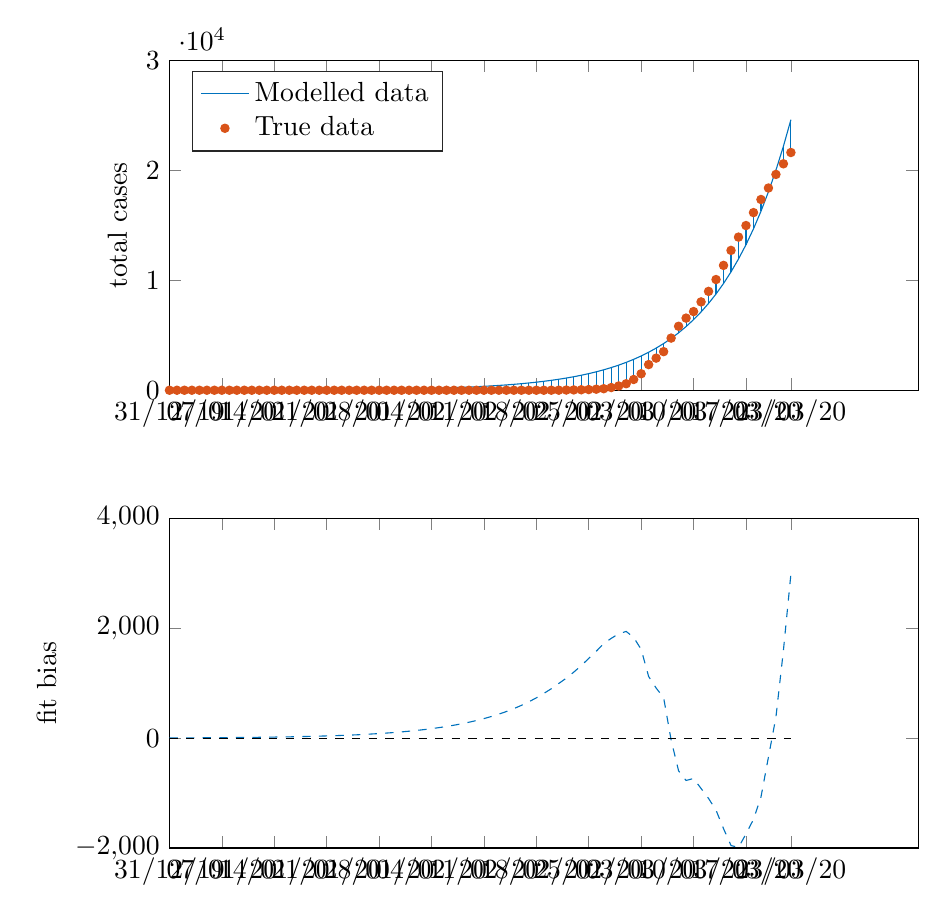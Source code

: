 % This file was created by matlab2tikz.
% Minimal pgfplots version: 1.3
%
\definecolor{mycolor1}{rgb}{0.0,0.447,0.741}%
\definecolor{mycolor2}{rgb}{0.85,0.325,0.098}%
%
\begin{tikzpicture}

\begin{axis}[%
width=9.509cm,
height=4.186cm,
at={(0cm,0cm)},
scale only axis,
xmin=0,
xmax=100,
xtick={0,7,14,21,28,35,42,49,56,63,70,77,83},
xticklabels={{31/12/19},{07/01/20},{14/01/20},{21/01/20},{28/01/20},{04/02/20},{11/02/20},{18/02/20},{25/02/20},{03/03/20},{10/03/20},{17/03/20},{23/03/20}},
ymin=-2000,
ymax=4000,
ylabel={fit bias},
legend style={legend cell align=left,align=left,draw=white!15!black}
]
\addplot [color=mycolor1,dashed,forget plot]
  table[row sep=crcr]{%
0	5\\
1	5\\
2	6\\
3	6\\
4	7\\
5	8\\
6	9\\
7	10\\
8	11\\
9	12\\
10	13\\
11	14\\
12	16\\
13	18\\
14	20\\
15	22\\
16	24\\
17	27\\
18	30\\
19	33\\
20	37\\
21	41\\
22	45\\
23	50\\
24	55\\
25	61\\
26	68\\
27	76\\
28	84\\
29	93\\
30	103\\
31	114\\
32	127\\
33	140\\
34	156\\
35	173\\
36	192\\
37	212\\
38	236\\
39	261\\
40	290\\
41	321\\
42	356\\
43	395\\
44	438\\
45	485\\
46	538\\
47	597\\
48	662\\
49	734\\
50	814\\
51	900\\
52	996\\
53	1092\\
54	1202\\
55	1321\\
56	1452\\
57	1582\\
58	1721\\
59	1817\\
60	1899\\
61	1943\\
62	1834\\
63	1617\\
64	1122\\
65	912\\
66	738\\
67	-33\\
68	-596\\
69	-770\\
70	-734\\
71	-915\\
72	-1097\\
73	-1312\\
74	-1647\\
75	-1954\\
76	-1990\\
77	-1743\\
78	-1479\\
79	-1072\\
80	-344\\
81	385\\
82	1599\\
83	2989\\
};
\addplot [color=black,dashed,forget plot]
  table[row sep=crcr]{%
0	0\\
83	0\\
};
\end{axis}

\begin{axis}[%
width=9.509cm,
height=4.186cm,
at={(0cm,5.814cm)},
scale only axis,
xmin=0,
xmax=100,
xtick={0,7,14,21,28,35,42,49,56,63,70,77,83},
xticklabels={{31/12/19},{07/01/20},{14/01/20},{21/01/20},{28/01/20},{04/02/20},{11/02/20},{18/02/20},{25/02/20},{03/03/20},{10/03/20},{17/03/20},{23/03/20}},
ymin=0,
ymax=30000,
ylabel={total cases},
legend style={at={(0.03,0.97)},anchor=north west,legend cell align=left,align=left,draw=white!15!black}
]
\addplot [color=mycolor1,solid]
  table[row sep=crcr]{%
0	5\\
1	5\\
2	6\\
3	6\\
4	7\\
5	8\\
6	9\\
7	10\\
8	11\\
9	12\\
10	13\\
11	14\\
12	16\\
13	18\\
14	20\\
15	22\\
16	24\\
17	27\\
18	30\\
19	33\\
20	37\\
21	41\\
22	45\\
23	50\\
24	55\\
25	61\\
26	68\\
27	76\\
28	84\\
29	93\\
30	103\\
31	114\\
32	127\\
33	140\\
34	156\\
35	173\\
36	192\\
37	212\\
38	236\\
39	261\\
40	290\\
41	321\\
42	356\\
43	395\\
44	438\\
45	485\\
46	538\\
47	597\\
48	662\\
49	734\\
50	814\\
51	902\\
52	1001\\
53	1110\\
54	1230\\
55	1364\\
56	1513\\
57	1677\\
58	1860\\
59	2062\\
60	2287\\
61	2536\\
62	2812\\
63	3118\\
64	3458\\
65	3834\\
66	4251\\
67	4714\\
68	5227\\
69	5796\\
70	6427\\
71	7127\\
72	7903\\
73	8763\\
74	9717\\
75	10775\\
76	11948\\
77	13248\\
78	14690\\
79	16289\\
80	18063\\
81	20029\\
82	22209\\
83	24627\\
};
\addlegendentry{Modelled data};

\addplot[only marks,mark=*,mark options={},mark size=1.5pt,color=mycolor2] plot table[row sep=crcr,]{%
0	0\\
1	0\\
2	0\\
3	0\\
4	0\\
5	0\\
6	0\\
7	0\\
8	0\\
9	0\\
10	0\\
11	0\\
12	0\\
13	0\\
14	0\\
15	0\\
16	0\\
17	0\\
18	0\\
19	0\\
20	0\\
21	0\\
22	0\\
23	0\\
24	0\\
25	0\\
26	0\\
27	0\\
28	0\\
29	0\\
30	0\\
31	0\\
32	0\\
33	0\\
34	0\\
35	0\\
36	0\\
37	0\\
38	0\\
39	0\\
40	0\\
41	0\\
42	0\\
43	0\\
44	0\\
45	0\\
46	0\\
47	0\\
48	0\\
49	0\\
50	0\\
51	2\\
52	5\\
53	18\\
54	28\\
55	43\\
56	61\\
57	95\\
58	139\\
59	245\\
60	388\\
61	593\\
62	978\\
63	1501\\
64	2336\\
65	2922\\
66	3513\\
67	4747\\
68	5823\\
69	6566\\
70	7161\\
71	8042\\
72	9000\\
73	10075\\
74	11364\\
75	12729\\
76	13938\\
77	14991\\
78	16169\\
79	17361\\
80	18407\\
81	19644\\
82	20610\\
83	21638\\
};
\addlegendentry{True data};

\addplot [color=mycolor1,solid,forget plot]
  table[row sep=crcr]{%
0	0\\
0	5\\
};
\addplot [color=mycolor1,solid,forget plot]
  table[row sep=crcr]{%
1	0\\
1	5\\
};
\addplot [color=mycolor1,solid,forget plot]
  table[row sep=crcr]{%
2	0\\
2	6\\
};
\addplot [color=mycolor1,solid,forget plot]
  table[row sep=crcr]{%
3	0\\
3	6\\
};
\addplot [color=mycolor1,solid,forget plot]
  table[row sep=crcr]{%
4	0\\
4	7\\
};
\addplot [color=mycolor1,solid,forget plot]
  table[row sep=crcr]{%
5	0\\
5	8\\
};
\addplot [color=mycolor1,solid,forget plot]
  table[row sep=crcr]{%
6	0\\
6	9\\
};
\addplot [color=mycolor1,solid,forget plot]
  table[row sep=crcr]{%
7	0\\
7	10\\
};
\addplot [color=mycolor1,solid,forget plot]
  table[row sep=crcr]{%
8	0\\
8	11\\
};
\addplot [color=mycolor1,solid,forget plot]
  table[row sep=crcr]{%
9	0\\
9	12\\
};
\addplot [color=mycolor1,solid,forget plot]
  table[row sep=crcr]{%
10	0\\
10	13\\
};
\addplot [color=mycolor1,solid,forget plot]
  table[row sep=crcr]{%
11	0\\
11	14\\
};
\addplot [color=mycolor1,solid,forget plot]
  table[row sep=crcr]{%
12	0\\
12	16\\
};
\addplot [color=mycolor1,solid,forget plot]
  table[row sep=crcr]{%
13	0\\
13	18\\
};
\addplot [color=mycolor1,solid,forget plot]
  table[row sep=crcr]{%
14	0\\
14	20\\
};
\addplot [color=mycolor1,solid,forget plot]
  table[row sep=crcr]{%
15	0\\
15	22\\
};
\addplot [color=mycolor1,solid,forget plot]
  table[row sep=crcr]{%
16	0\\
16	24\\
};
\addplot [color=mycolor1,solid,forget plot]
  table[row sep=crcr]{%
17	0\\
17	27\\
};
\addplot [color=mycolor1,solid,forget plot]
  table[row sep=crcr]{%
18	0\\
18	30\\
};
\addplot [color=mycolor1,solid,forget plot]
  table[row sep=crcr]{%
19	0\\
19	33\\
};
\addplot [color=mycolor1,solid,forget plot]
  table[row sep=crcr]{%
20	0\\
20	37\\
};
\addplot [color=mycolor1,solid,forget plot]
  table[row sep=crcr]{%
21	0\\
21	41\\
};
\addplot [color=mycolor1,solid,forget plot]
  table[row sep=crcr]{%
22	0\\
22	45\\
};
\addplot [color=mycolor1,solid,forget plot]
  table[row sep=crcr]{%
23	0\\
23	50\\
};
\addplot [color=mycolor1,solid,forget plot]
  table[row sep=crcr]{%
24	0\\
24	55\\
};
\addplot [color=mycolor1,solid,forget plot]
  table[row sep=crcr]{%
25	0\\
25	61\\
};
\addplot [color=mycolor1,solid,forget plot]
  table[row sep=crcr]{%
26	0\\
26	68\\
};
\addplot [color=mycolor1,solid,forget plot]
  table[row sep=crcr]{%
27	0\\
27	76\\
};
\addplot [color=mycolor1,solid,forget plot]
  table[row sep=crcr]{%
28	0\\
28	84\\
};
\addplot [color=mycolor1,solid,forget plot]
  table[row sep=crcr]{%
29	0\\
29	93\\
};
\addplot [color=mycolor1,solid,forget plot]
  table[row sep=crcr]{%
30	0\\
30	103\\
};
\addplot [color=mycolor1,solid,forget plot]
  table[row sep=crcr]{%
31	0\\
31	114\\
};
\addplot [color=mycolor1,solid,forget plot]
  table[row sep=crcr]{%
32	0\\
32	127\\
};
\addplot [color=mycolor1,solid,forget plot]
  table[row sep=crcr]{%
33	0\\
33	140\\
};
\addplot [color=mycolor1,solid,forget plot]
  table[row sep=crcr]{%
34	0\\
34	156\\
};
\addplot [color=mycolor1,solid,forget plot]
  table[row sep=crcr]{%
35	0\\
35	173\\
};
\addplot [color=mycolor1,solid,forget plot]
  table[row sep=crcr]{%
36	0\\
36	192\\
};
\addplot [color=mycolor1,solid,forget plot]
  table[row sep=crcr]{%
37	0\\
37	212\\
};
\addplot [color=mycolor1,solid,forget plot]
  table[row sep=crcr]{%
38	0\\
38	236\\
};
\addplot [color=mycolor1,solid,forget plot]
  table[row sep=crcr]{%
39	0\\
39	261\\
};
\addplot [color=mycolor1,solid,forget plot]
  table[row sep=crcr]{%
40	0\\
40	290\\
};
\addplot [color=mycolor1,solid,forget plot]
  table[row sep=crcr]{%
41	0\\
41	321\\
};
\addplot [color=mycolor1,solid,forget plot]
  table[row sep=crcr]{%
42	0\\
42	356\\
};
\addplot [color=mycolor1,solid,forget plot]
  table[row sep=crcr]{%
43	0\\
43	395\\
};
\addplot [color=mycolor1,solid,forget plot]
  table[row sep=crcr]{%
44	0\\
44	438\\
};
\addplot [color=mycolor1,solid,forget plot]
  table[row sep=crcr]{%
45	0\\
45	485\\
};
\addplot [color=mycolor1,solid,forget plot]
  table[row sep=crcr]{%
46	0\\
46	538\\
};
\addplot [color=mycolor1,solid,forget plot]
  table[row sep=crcr]{%
47	0\\
47	597\\
};
\addplot [color=mycolor1,solid,forget plot]
  table[row sep=crcr]{%
48	0\\
48	662\\
};
\addplot [color=mycolor1,solid,forget plot]
  table[row sep=crcr]{%
49	0\\
49	734\\
};
\addplot [color=mycolor1,solid,forget plot]
  table[row sep=crcr]{%
50	0\\
50	814\\
};
\addplot [color=mycolor1,solid,forget plot]
  table[row sep=crcr]{%
51	2\\
51	902\\
};
\addplot [color=mycolor1,solid,forget plot]
  table[row sep=crcr]{%
52	5\\
52	1001\\
};
\addplot [color=mycolor1,solid,forget plot]
  table[row sep=crcr]{%
53	18\\
53	1110\\
};
\addplot [color=mycolor1,solid,forget plot]
  table[row sep=crcr]{%
54	28\\
54	1230\\
};
\addplot [color=mycolor1,solid,forget plot]
  table[row sep=crcr]{%
55	43\\
55	1364\\
};
\addplot [color=mycolor1,solid,forget plot]
  table[row sep=crcr]{%
56	61\\
56	1513\\
};
\addplot [color=mycolor1,solid,forget plot]
  table[row sep=crcr]{%
57	95\\
57	1677\\
};
\addplot [color=mycolor1,solid,forget plot]
  table[row sep=crcr]{%
58	139\\
58	1860\\
};
\addplot [color=mycolor1,solid,forget plot]
  table[row sep=crcr]{%
59	245\\
59	2062\\
};
\addplot [color=mycolor1,solid,forget plot]
  table[row sep=crcr]{%
60	388\\
60	2287\\
};
\addplot [color=mycolor1,solid,forget plot]
  table[row sep=crcr]{%
61	593\\
61	2536\\
};
\addplot [color=mycolor1,solid,forget plot]
  table[row sep=crcr]{%
62	978\\
62	2812\\
};
\addplot [color=mycolor1,solid,forget plot]
  table[row sep=crcr]{%
63	1501\\
63	3118\\
};
\addplot [color=mycolor1,solid,forget plot]
  table[row sep=crcr]{%
64	2336\\
64	3458\\
};
\addplot [color=mycolor1,solid,forget plot]
  table[row sep=crcr]{%
65	2922\\
65	3834\\
};
\addplot [color=mycolor1,solid,forget plot]
  table[row sep=crcr]{%
66	3513\\
66	4251\\
};
\addplot [color=mycolor1,solid,forget plot]
  table[row sep=crcr]{%
67	4747\\
67	4714\\
};
\addplot [color=mycolor1,solid,forget plot]
  table[row sep=crcr]{%
68	5823\\
68	5227\\
};
\addplot [color=mycolor1,solid,forget plot]
  table[row sep=crcr]{%
69	6566\\
69	5796\\
};
\addplot [color=mycolor1,solid,forget plot]
  table[row sep=crcr]{%
70	7161\\
70	6427\\
};
\addplot [color=mycolor1,solid,forget plot]
  table[row sep=crcr]{%
71	8042\\
71	7127\\
};
\addplot [color=mycolor1,solid,forget plot]
  table[row sep=crcr]{%
72	9000\\
72	7903\\
};
\addplot [color=mycolor1,solid,forget plot]
  table[row sep=crcr]{%
73	10075\\
73	8763\\
};
\addplot [color=mycolor1,solid,forget plot]
  table[row sep=crcr]{%
74	11364\\
74	9717\\
};
\addplot [color=mycolor1,solid,forget plot]
  table[row sep=crcr]{%
75	12729\\
75	10775\\
};
\addplot [color=mycolor1,solid,forget plot]
  table[row sep=crcr]{%
76	13938\\
76	11948\\
};
\addplot [color=mycolor1,solid,forget plot]
  table[row sep=crcr]{%
77	14991\\
77	13248\\
};
\addplot [color=mycolor1,solid,forget plot]
  table[row sep=crcr]{%
78	16169\\
78	14690\\
};
\addplot [color=mycolor1,solid,forget plot]
  table[row sep=crcr]{%
79	17361\\
79	16289\\
};
\addplot [color=mycolor1,solid,forget plot]
  table[row sep=crcr]{%
80	18407\\
80	18063\\
};
\addplot [color=mycolor1,solid,forget plot]
  table[row sep=crcr]{%
81	19644\\
81	20029\\
};
\addplot [color=mycolor1,solid,forget plot]
  table[row sep=crcr]{%
82	20610\\
82	22209\\
};
\addplot [color=mycolor1,solid,forget plot]
  table[row sep=crcr]{%
83	21638\\
83	24627\\
};
\end{axis}
\end{tikzpicture}%